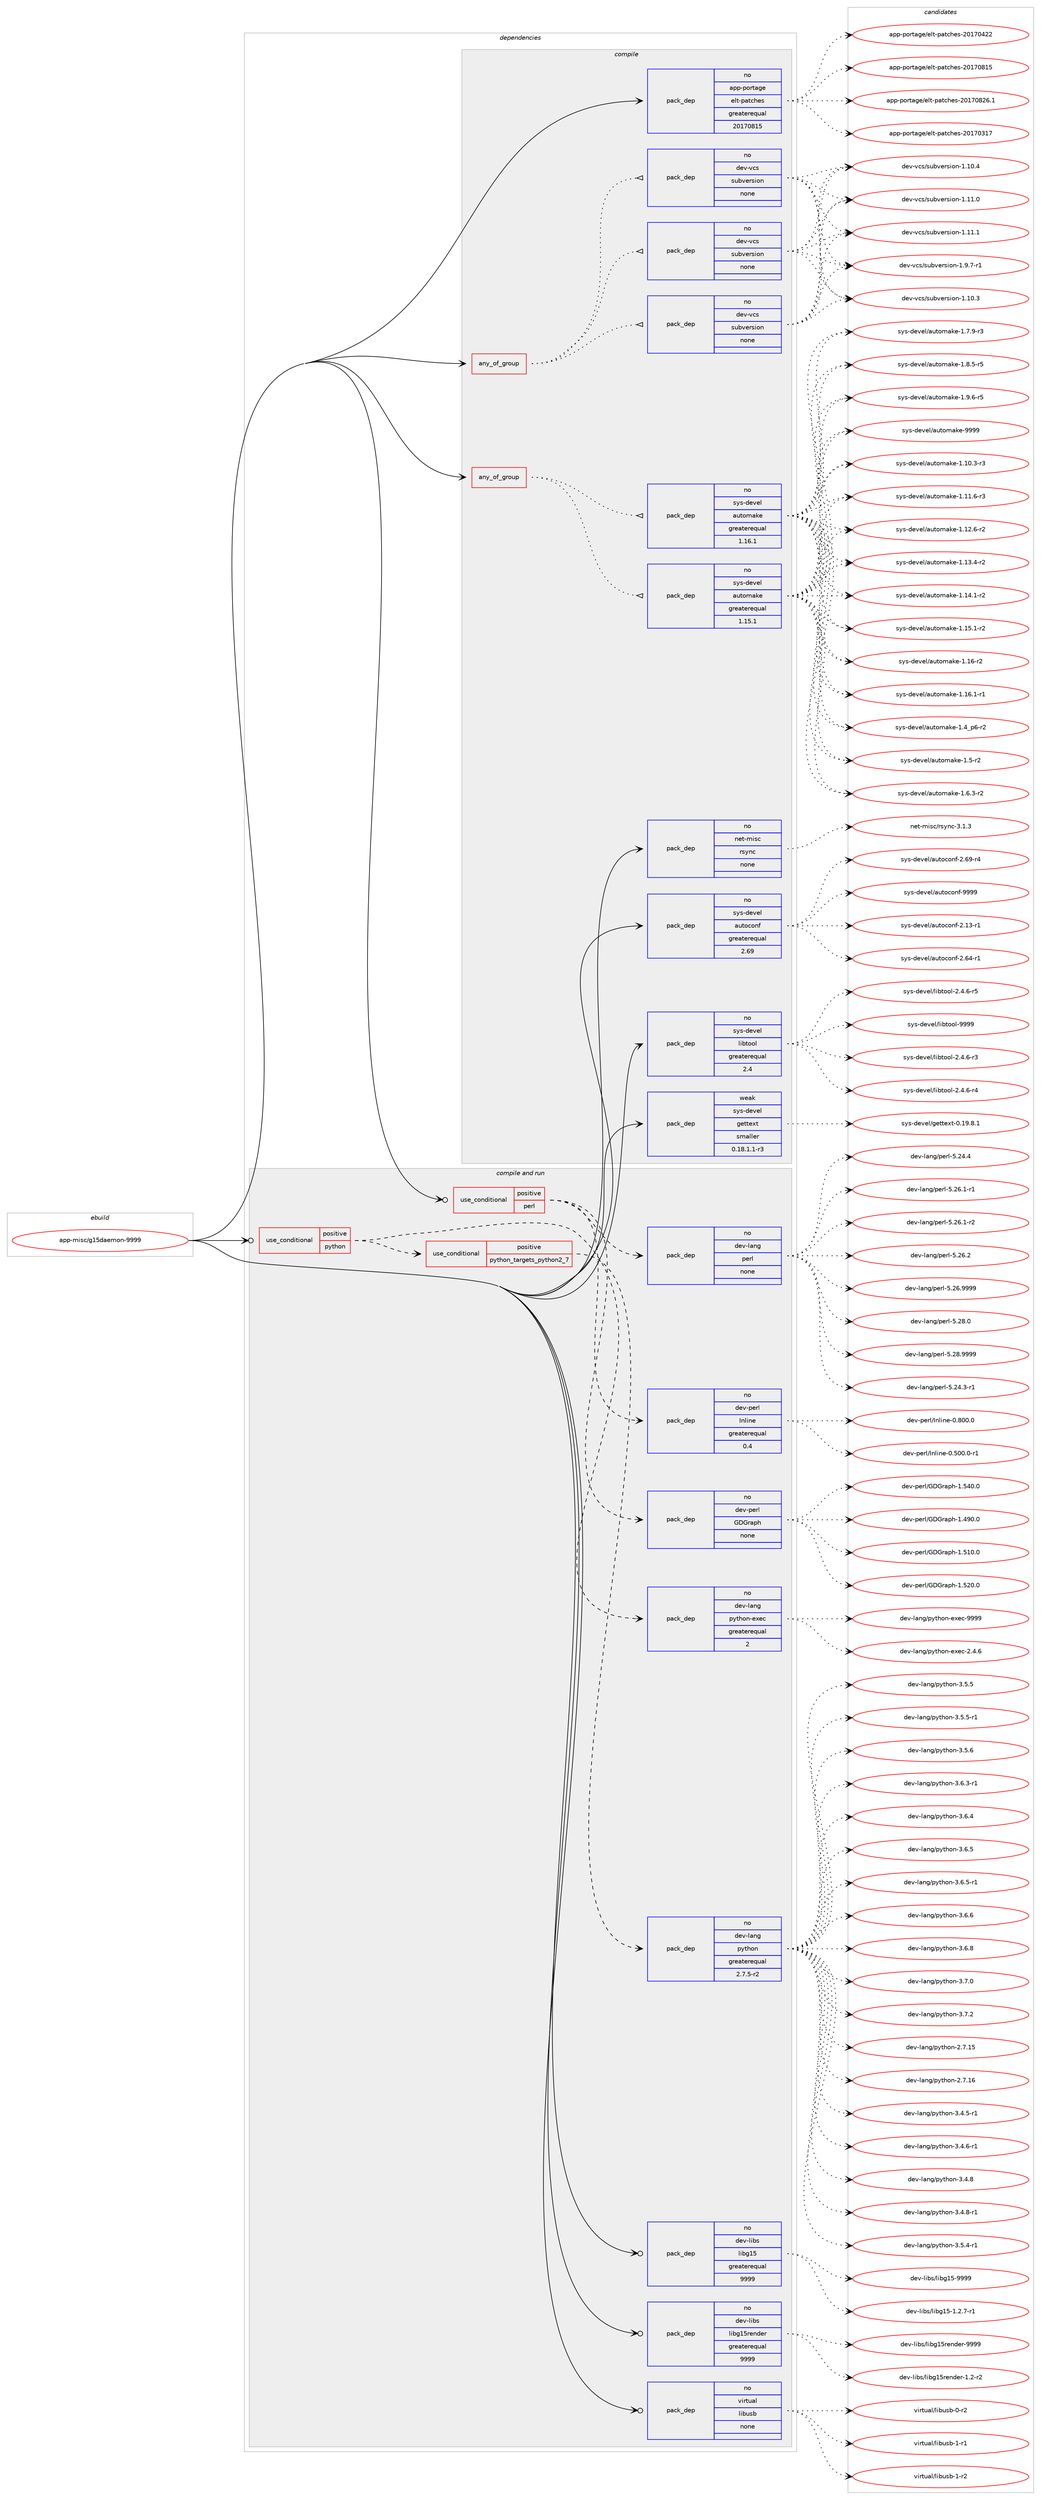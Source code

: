 digraph prolog {

# *************
# Graph options
# *************

newrank=true;
concentrate=true;
compound=true;
graph [rankdir=LR,fontname=Helvetica,fontsize=10,ranksep=1.5];#, ranksep=2.5, nodesep=0.2];
edge  [arrowhead=vee];
node  [fontname=Helvetica,fontsize=10];

# **********
# The ebuild
# **********

subgraph cluster_leftcol {
color=gray;
rank=same;
label=<<i>ebuild</i>>;
id [label="app-misc/g15daemon-9999", color=red, width=4, href="../app-misc/g15daemon-9999.svg"];
}

# ****************
# The dependencies
# ****************

subgraph cluster_midcol {
color=gray;
label=<<i>dependencies</i>>;
subgraph cluster_compile {
fillcolor="#eeeeee";
style=filled;
label=<<i>compile</i>>;
subgraph any19668 {
dependency1298669 [label=<<TABLE BORDER="0" CELLBORDER="1" CELLSPACING="0" CELLPADDING="4"><TR><TD CELLPADDING="10">any_of_group</TD></TR></TABLE>>, shape=none, color=red];subgraph pack925214 {
dependency1298670 [label=<<TABLE BORDER="0" CELLBORDER="1" CELLSPACING="0" CELLPADDING="4" WIDTH="220"><TR><TD ROWSPAN="6" CELLPADDING="30">pack_dep</TD></TR><TR><TD WIDTH="110">no</TD></TR><TR><TD>dev-vcs</TD></TR><TR><TD>subversion</TD></TR><TR><TD>none</TD></TR><TR><TD></TD></TR></TABLE>>, shape=none, color=blue];
}
dependency1298669:e -> dependency1298670:w [weight=20,style="dotted",arrowhead="oinv"];
subgraph pack925215 {
dependency1298671 [label=<<TABLE BORDER="0" CELLBORDER="1" CELLSPACING="0" CELLPADDING="4" WIDTH="220"><TR><TD ROWSPAN="6" CELLPADDING="30">pack_dep</TD></TR><TR><TD WIDTH="110">no</TD></TR><TR><TD>dev-vcs</TD></TR><TR><TD>subversion</TD></TR><TR><TD>none</TD></TR><TR><TD></TD></TR></TABLE>>, shape=none, color=blue];
}
dependency1298669:e -> dependency1298671:w [weight=20,style="dotted",arrowhead="oinv"];
subgraph pack925216 {
dependency1298672 [label=<<TABLE BORDER="0" CELLBORDER="1" CELLSPACING="0" CELLPADDING="4" WIDTH="220"><TR><TD ROWSPAN="6" CELLPADDING="30">pack_dep</TD></TR><TR><TD WIDTH="110">no</TD></TR><TR><TD>dev-vcs</TD></TR><TR><TD>subversion</TD></TR><TR><TD>none</TD></TR><TR><TD></TD></TR></TABLE>>, shape=none, color=blue];
}
dependency1298669:e -> dependency1298672:w [weight=20,style="dotted",arrowhead="oinv"];
}
id:e -> dependency1298669:w [weight=20,style="solid",arrowhead="vee"];
subgraph any19669 {
dependency1298673 [label=<<TABLE BORDER="0" CELLBORDER="1" CELLSPACING="0" CELLPADDING="4"><TR><TD CELLPADDING="10">any_of_group</TD></TR></TABLE>>, shape=none, color=red];subgraph pack925217 {
dependency1298674 [label=<<TABLE BORDER="0" CELLBORDER="1" CELLSPACING="0" CELLPADDING="4" WIDTH="220"><TR><TD ROWSPAN="6" CELLPADDING="30">pack_dep</TD></TR><TR><TD WIDTH="110">no</TD></TR><TR><TD>sys-devel</TD></TR><TR><TD>automake</TD></TR><TR><TD>greaterequal</TD></TR><TR><TD>1.16.1</TD></TR></TABLE>>, shape=none, color=blue];
}
dependency1298673:e -> dependency1298674:w [weight=20,style="dotted",arrowhead="oinv"];
subgraph pack925218 {
dependency1298675 [label=<<TABLE BORDER="0" CELLBORDER="1" CELLSPACING="0" CELLPADDING="4" WIDTH="220"><TR><TD ROWSPAN="6" CELLPADDING="30">pack_dep</TD></TR><TR><TD WIDTH="110">no</TD></TR><TR><TD>sys-devel</TD></TR><TR><TD>automake</TD></TR><TR><TD>greaterequal</TD></TR><TR><TD>1.15.1</TD></TR></TABLE>>, shape=none, color=blue];
}
dependency1298673:e -> dependency1298675:w [weight=20,style="dotted",arrowhead="oinv"];
}
id:e -> dependency1298673:w [weight=20,style="solid",arrowhead="vee"];
subgraph pack925219 {
dependency1298676 [label=<<TABLE BORDER="0" CELLBORDER="1" CELLSPACING="0" CELLPADDING="4" WIDTH="220"><TR><TD ROWSPAN="6" CELLPADDING="30">pack_dep</TD></TR><TR><TD WIDTH="110">no</TD></TR><TR><TD>app-portage</TD></TR><TR><TD>elt-patches</TD></TR><TR><TD>greaterequal</TD></TR><TR><TD>20170815</TD></TR></TABLE>>, shape=none, color=blue];
}
id:e -> dependency1298676:w [weight=20,style="solid",arrowhead="vee"];
subgraph pack925220 {
dependency1298677 [label=<<TABLE BORDER="0" CELLBORDER="1" CELLSPACING="0" CELLPADDING="4" WIDTH="220"><TR><TD ROWSPAN="6" CELLPADDING="30">pack_dep</TD></TR><TR><TD WIDTH="110">no</TD></TR><TR><TD>net-misc</TD></TR><TR><TD>rsync</TD></TR><TR><TD>none</TD></TR><TR><TD></TD></TR></TABLE>>, shape=none, color=blue];
}
id:e -> dependency1298677:w [weight=20,style="solid",arrowhead="vee"];
subgraph pack925221 {
dependency1298678 [label=<<TABLE BORDER="0" CELLBORDER="1" CELLSPACING="0" CELLPADDING="4" WIDTH="220"><TR><TD ROWSPAN="6" CELLPADDING="30">pack_dep</TD></TR><TR><TD WIDTH="110">no</TD></TR><TR><TD>sys-devel</TD></TR><TR><TD>autoconf</TD></TR><TR><TD>greaterequal</TD></TR><TR><TD>2.69</TD></TR></TABLE>>, shape=none, color=blue];
}
id:e -> dependency1298678:w [weight=20,style="solid",arrowhead="vee"];
subgraph pack925222 {
dependency1298679 [label=<<TABLE BORDER="0" CELLBORDER="1" CELLSPACING="0" CELLPADDING="4" WIDTH="220"><TR><TD ROWSPAN="6" CELLPADDING="30">pack_dep</TD></TR><TR><TD WIDTH="110">no</TD></TR><TR><TD>sys-devel</TD></TR><TR><TD>libtool</TD></TR><TR><TD>greaterequal</TD></TR><TR><TD>2.4</TD></TR></TABLE>>, shape=none, color=blue];
}
id:e -> dependency1298679:w [weight=20,style="solid",arrowhead="vee"];
subgraph pack925223 {
dependency1298680 [label=<<TABLE BORDER="0" CELLBORDER="1" CELLSPACING="0" CELLPADDING="4" WIDTH="220"><TR><TD ROWSPAN="6" CELLPADDING="30">pack_dep</TD></TR><TR><TD WIDTH="110">weak</TD></TR><TR><TD>sys-devel</TD></TR><TR><TD>gettext</TD></TR><TR><TD>smaller</TD></TR><TR><TD>0.18.1.1-r3</TD></TR></TABLE>>, shape=none, color=blue];
}
id:e -> dependency1298680:w [weight=20,style="solid",arrowhead="vee"];
}
subgraph cluster_compileandrun {
fillcolor="#eeeeee";
style=filled;
label=<<i>compile and run</i>>;
subgraph cond353245 {
dependency1298681 [label=<<TABLE BORDER="0" CELLBORDER="1" CELLSPACING="0" CELLPADDING="4"><TR><TD ROWSPAN="3" CELLPADDING="10">use_conditional</TD></TR><TR><TD>positive</TD></TR><TR><TD>perl</TD></TR></TABLE>>, shape=none, color=red];
subgraph pack925224 {
dependency1298682 [label=<<TABLE BORDER="0" CELLBORDER="1" CELLSPACING="0" CELLPADDING="4" WIDTH="220"><TR><TD ROWSPAN="6" CELLPADDING="30">pack_dep</TD></TR><TR><TD WIDTH="110">no</TD></TR><TR><TD>dev-lang</TD></TR><TR><TD>perl</TD></TR><TR><TD>none</TD></TR><TR><TD></TD></TR></TABLE>>, shape=none, color=blue];
}
dependency1298681:e -> dependency1298682:w [weight=20,style="dashed",arrowhead="vee"];
subgraph pack925225 {
dependency1298683 [label=<<TABLE BORDER="0" CELLBORDER="1" CELLSPACING="0" CELLPADDING="4" WIDTH="220"><TR><TD ROWSPAN="6" CELLPADDING="30">pack_dep</TD></TR><TR><TD WIDTH="110">no</TD></TR><TR><TD>dev-perl</TD></TR><TR><TD>GDGraph</TD></TR><TR><TD>none</TD></TR><TR><TD></TD></TR></TABLE>>, shape=none, color=blue];
}
dependency1298681:e -> dependency1298683:w [weight=20,style="dashed",arrowhead="vee"];
subgraph pack925226 {
dependency1298684 [label=<<TABLE BORDER="0" CELLBORDER="1" CELLSPACING="0" CELLPADDING="4" WIDTH="220"><TR><TD ROWSPAN="6" CELLPADDING="30">pack_dep</TD></TR><TR><TD WIDTH="110">no</TD></TR><TR><TD>dev-perl</TD></TR><TR><TD>Inline</TD></TR><TR><TD>greaterequal</TD></TR><TR><TD>0.4</TD></TR></TABLE>>, shape=none, color=blue];
}
dependency1298681:e -> dependency1298684:w [weight=20,style="dashed",arrowhead="vee"];
}
id:e -> dependency1298681:w [weight=20,style="solid",arrowhead="odotvee"];
subgraph cond353246 {
dependency1298685 [label=<<TABLE BORDER="0" CELLBORDER="1" CELLSPACING="0" CELLPADDING="4"><TR><TD ROWSPAN="3" CELLPADDING="10">use_conditional</TD></TR><TR><TD>positive</TD></TR><TR><TD>python</TD></TR></TABLE>>, shape=none, color=red];
subgraph cond353247 {
dependency1298686 [label=<<TABLE BORDER="0" CELLBORDER="1" CELLSPACING="0" CELLPADDING="4"><TR><TD ROWSPAN="3" CELLPADDING="10">use_conditional</TD></TR><TR><TD>positive</TD></TR><TR><TD>python_targets_python2_7</TD></TR></TABLE>>, shape=none, color=red];
subgraph pack925227 {
dependency1298687 [label=<<TABLE BORDER="0" CELLBORDER="1" CELLSPACING="0" CELLPADDING="4" WIDTH="220"><TR><TD ROWSPAN="6" CELLPADDING="30">pack_dep</TD></TR><TR><TD WIDTH="110">no</TD></TR><TR><TD>dev-lang</TD></TR><TR><TD>python</TD></TR><TR><TD>greaterequal</TD></TR><TR><TD>2.7.5-r2</TD></TR></TABLE>>, shape=none, color=blue];
}
dependency1298686:e -> dependency1298687:w [weight=20,style="dashed",arrowhead="vee"];
}
dependency1298685:e -> dependency1298686:w [weight=20,style="dashed",arrowhead="vee"];
subgraph pack925228 {
dependency1298688 [label=<<TABLE BORDER="0" CELLBORDER="1" CELLSPACING="0" CELLPADDING="4" WIDTH="220"><TR><TD ROWSPAN="6" CELLPADDING="30">pack_dep</TD></TR><TR><TD WIDTH="110">no</TD></TR><TR><TD>dev-lang</TD></TR><TR><TD>python-exec</TD></TR><TR><TD>greaterequal</TD></TR><TR><TD>2</TD></TR></TABLE>>, shape=none, color=blue];
}
dependency1298685:e -> dependency1298688:w [weight=20,style="dashed",arrowhead="vee"];
}
id:e -> dependency1298685:w [weight=20,style="solid",arrowhead="odotvee"];
subgraph pack925229 {
dependency1298689 [label=<<TABLE BORDER="0" CELLBORDER="1" CELLSPACING="0" CELLPADDING="4" WIDTH="220"><TR><TD ROWSPAN="6" CELLPADDING="30">pack_dep</TD></TR><TR><TD WIDTH="110">no</TD></TR><TR><TD>dev-libs</TD></TR><TR><TD>libg15</TD></TR><TR><TD>greaterequal</TD></TR><TR><TD>9999</TD></TR></TABLE>>, shape=none, color=blue];
}
id:e -> dependency1298689:w [weight=20,style="solid",arrowhead="odotvee"];
subgraph pack925230 {
dependency1298690 [label=<<TABLE BORDER="0" CELLBORDER="1" CELLSPACING="0" CELLPADDING="4" WIDTH="220"><TR><TD ROWSPAN="6" CELLPADDING="30">pack_dep</TD></TR><TR><TD WIDTH="110">no</TD></TR><TR><TD>dev-libs</TD></TR><TR><TD>libg15render</TD></TR><TR><TD>greaterequal</TD></TR><TR><TD>9999</TD></TR></TABLE>>, shape=none, color=blue];
}
id:e -> dependency1298690:w [weight=20,style="solid",arrowhead="odotvee"];
subgraph pack925231 {
dependency1298691 [label=<<TABLE BORDER="0" CELLBORDER="1" CELLSPACING="0" CELLPADDING="4" WIDTH="220"><TR><TD ROWSPAN="6" CELLPADDING="30">pack_dep</TD></TR><TR><TD WIDTH="110">no</TD></TR><TR><TD>virtual</TD></TR><TR><TD>libusb</TD></TR><TR><TD>none</TD></TR><TR><TD></TD></TR></TABLE>>, shape=none, color=blue];
}
id:e -> dependency1298691:w [weight=20,style="solid",arrowhead="odotvee"];
}
subgraph cluster_run {
fillcolor="#eeeeee";
style=filled;
label=<<i>run</i>>;
}
}

# **************
# The candidates
# **************

subgraph cluster_choices {
rank=same;
color=gray;
label=<<i>candidates</i>>;

subgraph choice925214 {
color=black;
nodesep=1;
choice1001011184511899115471151179811810111411510511111045494649484651 [label="dev-vcs/subversion-1.10.3", color=red, width=4,href="../dev-vcs/subversion-1.10.3.svg"];
choice1001011184511899115471151179811810111411510511111045494649484652 [label="dev-vcs/subversion-1.10.4", color=red, width=4,href="../dev-vcs/subversion-1.10.4.svg"];
choice1001011184511899115471151179811810111411510511111045494649494648 [label="dev-vcs/subversion-1.11.0", color=red, width=4,href="../dev-vcs/subversion-1.11.0.svg"];
choice1001011184511899115471151179811810111411510511111045494649494649 [label="dev-vcs/subversion-1.11.1", color=red, width=4,href="../dev-vcs/subversion-1.11.1.svg"];
choice100101118451189911547115117981181011141151051111104549465746554511449 [label="dev-vcs/subversion-1.9.7-r1", color=red, width=4,href="../dev-vcs/subversion-1.9.7-r1.svg"];
dependency1298670:e -> choice1001011184511899115471151179811810111411510511111045494649484651:w [style=dotted,weight="100"];
dependency1298670:e -> choice1001011184511899115471151179811810111411510511111045494649484652:w [style=dotted,weight="100"];
dependency1298670:e -> choice1001011184511899115471151179811810111411510511111045494649494648:w [style=dotted,weight="100"];
dependency1298670:e -> choice1001011184511899115471151179811810111411510511111045494649494649:w [style=dotted,weight="100"];
dependency1298670:e -> choice100101118451189911547115117981181011141151051111104549465746554511449:w [style=dotted,weight="100"];
}
subgraph choice925215 {
color=black;
nodesep=1;
choice1001011184511899115471151179811810111411510511111045494649484651 [label="dev-vcs/subversion-1.10.3", color=red, width=4,href="../dev-vcs/subversion-1.10.3.svg"];
choice1001011184511899115471151179811810111411510511111045494649484652 [label="dev-vcs/subversion-1.10.4", color=red, width=4,href="../dev-vcs/subversion-1.10.4.svg"];
choice1001011184511899115471151179811810111411510511111045494649494648 [label="dev-vcs/subversion-1.11.0", color=red, width=4,href="../dev-vcs/subversion-1.11.0.svg"];
choice1001011184511899115471151179811810111411510511111045494649494649 [label="dev-vcs/subversion-1.11.1", color=red, width=4,href="../dev-vcs/subversion-1.11.1.svg"];
choice100101118451189911547115117981181011141151051111104549465746554511449 [label="dev-vcs/subversion-1.9.7-r1", color=red, width=4,href="../dev-vcs/subversion-1.9.7-r1.svg"];
dependency1298671:e -> choice1001011184511899115471151179811810111411510511111045494649484651:w [style=dotted,weight="100"];
dependency1298671:e -> choice1001011184511899115471151179811810111411510511111045494649484652:w [style=dotted,weight="100"];
dependency1298671:e -> choice1001011184511899115471151179811810111411510511111045494649494648:w [style=dotted,weight="100"];
dependency1298671:e -> choice1001011184511899115471151179811810111411510511111045494649494649:w [style=dotted,weight="100"];
dependency1298671:e -> choice100101118451189911547115117981181011141151051111104549465746554511449:w [style=dotted,weight="100"];
}
subgraph choice925216 {
color=black;
nodesep=1;
choice1001011184511899115471151179811810111411510511111045494649484651 [label="dev-vcs/subversion-1.10.3", color=red, width=4,href="../dev-vcs/subversion-1.10.3.svg"];
choice1001011184511899115471151179811810111411510511111045494649484652 [label="dev-vcs/subversion-1.10.4", color=red, width=4,href="../dev-vcs/subversion-1.10.4.svg"];
choice1001011184511899115471151179811810111411510511111045494649494648 [label="dev-vcs/subversion-1.11.0", color=red, width=4,href="../dev-vcs/subversion-1.11.0.svg"];
choice1001011184511899115471151179811810111411510511111045494649494649 [label="dev-vcs/subversion-1.11.1", color=red, width=4,href="../dev-vcs/subversion-1.11.1.svg"];
choice100101118451189911547115117981181011141151051111104549465746554511449 [label="dev-vcs/subversion-1.9.7-r1", color=red, width=4,href="../dev-vcs/subversion-1.9.7-r1.svg"];
dependency1298672:e -> choice1001011184511899115471151179811810111411510511111045494649484651:w [style=dotted,weight="100"];
dependency1298672:e -> choice1001011184511899115471151179811810111411510511111045494649484652:w [style=dotted,weight="100"];
dependency1298672:e -> choice1001011184511899115471151179811810111411510511111045494649494648:w [style=dotted,weight="100"];
dependency1298672:e -> choice1001011184511899115471151179811810111411510511111045494649494649:w [style=dotted,weight="100"];
dependency1298672:e -> choice100101118451189911547115117981181011141151051111104549465746554511449:w [style=dotted,weight="100"];
}
subgraph choice925217 {
color=black;
nodesep=1;
choice11512111545100101118101108479711711611110997107101454946494846514511451 [label="sys-devel/automake-1.10.3-r3", color=red, width=4,href="../sys-devel/automake-1.10.3-r3.svg"];
choice11512111545100101118101108479711711611110997107101454946494946544511451 [label="sys-devel/automake-1.11.6-r3", color=red, width=4,href="../sys-devel/automake-1.11.6-r3.svg"];
choice11512111545100101118101108479711711611110997107101454946495046544511450 [label="sys-devel/automake-1.12.6-r2", color=red, width=4,href="../sys-devel/automake-1.12.6-r2.svg"];
choice11512111545100101118101108479711711611110997107101454946495146524511450 [label="sys-devel/automake-1.13.4-r2", color=red, width=4,href="../sys-devel/automake-1.13.4-r2.svg"];
choice11512111545100101118101108479711711611110997107101454946495246494511450 [label="sys-devel/automake-1.14.1-r2", color=red, width=4,href="../sys-devel/automake-1.14.1-r2.svg"];
choice11512111545100101118101108479711711611110997107101454946495346494511450 [label="sys-devel/automake-1.15.1-r2", color=red, width=4,href="../sys-devel/automake-1.15.1-r2.svg"];
choice1151211154510010111810110847971171161111099710710145494649544511450 [label="sys-devel/automake-1.16-r2", color=red, width=4,href="../sys-devel/automake-1.16-r2.svg"];
choice11512111545100101118101108479711711611110997107101454946495446494511449 [label="sys-devel/automake-1.16.1-r1", color=red, width=4,href="../sys-devel/automake-1.16.1-r1.svg"];
choice115121115451001011181011084797117116111109971071014549465295112544511450 [label="sys-devel/automake-1.4_p6-r2", color=red, width=4,href="../sys-devel/automake-1.4_p6-r2.svg"];
choice11512111545100101118101108479711711611110997107101454946534511450 [label="sys-devel/automake-1.5-r2", color=red, width=4,href="../sys-devel/automake-1.5-r2.svg"];
choice115121115451001011181011084797117116111109971071014549465446514511450 [label="sys-devel/automake-1.6.3-r2", color=red, width=4,href="../sys-devel/automake-1.6.3-r2.svg"];
choice115121115451001011181011084797117116111109971071014549465546574511451 [label="sys-devel/automake-1.7.9-r3", color=red, width=4,href="../sys-devel/automake-1.7.9-r3.svg"];
choice115121115451001011181011084797117116111109971071014549465646534511453 [label="sys-devel/automake-1.8.5-r5", color=red, width=4,href="../sys-devel/automake-1.8.5-r5.svg"];
choice115121115451001011181011084797117116111109971071014549465746544511453 [label="sys-devel/automake-1.9.6-r5", color=red, width=4,href="../sys-devel/automake-1.9.6-r5.svg"];
choice115121115451001011181011084797117116111109971071014557575757 [label="sys-devel/automake-9999", color=red, width=4,href="../sys-devel/automake-9999.svg"];
dependency1298674:e -> choice11512111545100101118101108479711711611110997107101454946494846514511451:w [style=dotted,weight="100"];
dependency1298674:e -> choice11512111545100101118101108479711711611110997107101454946494946544511451:w [style=dotted,weight="100"];
dependency1298674:e -> choice11512111545100101118101108479711711611110997107101454946495046544511450:w [style=dotted,weight="100"];
dependency1298674:e -> choice11512111545100101118101108479711711611110997107101454946495146524511450:w [style=dotted,weight="100"];
dependency1298674:e -> choice11512111545100101118101108479711711611110997107101454946495246494511450:w [style=dotted,weight="100"];
dependency1298674:e -> choice11512111545100101118101108479711711611110997107101454946495346494511450:w [style=dotted,weight="100"];
dependency1298674:e -> choice1151211154510010111810110847971171161111099710710145494649544511450:w [style=dotted,weight="100"];
dependency1298674:e -> choice11512111545100101118101108479711711611110997107101454946495446494511449:w [style=dotted,weight="100"];
dependency1298674:e -> choice115121115451001011181011084797117116111109971071014549465295112544511450:w [style=dotted,weight="100"];
dependency1298674:e -> choice11512111545100101118101108479711711611110997107101454946534511450:w [style=dotted,weight="100"];
dependency1298674:e -> choice115121115451001011181011084797117116111109971071014549465446514511450:w [style=dotted,weight="100"];
dependency1298674:e -> choice115121115451001011181011084797117116111109971071014549465546574511451:w [style=dotted,weight="100"];
dependency1298674:e -> choice115121115451001011181011084797117116111109971071014549465646534511453:w [style=dotted,weight="100"];
dependency1298674:e -> choice115121115451001011181011084797117116111109971071014549465746544511453:w [style=dotted,weight="100"];
dependency1298674:e -> choice115121115451001011181011084797117116111109971071014557575757:w [style=dotted,weight="100"];
}
subgraph choice925218 {
color=black;
nodesep=1;
choice11512111545100101118101108479711711611110997107101454946494846514511451 [label="sys-devel/automake-1.10.3-r3", color=red, width=4,href="../sys-devel/automake-1.10.3-r3.svg"];
choice11512111545100101118101108479711711611110997107101454946494946544511451 [label="sys-devel/automake-1.11.6-r3", color=red, width=4,href="../sys-devel/automake-1.11.6-r3.svg"];
choice11512111545100101118101108479711711611110997107101454946495046544511450 [label="sys-devel/automake-1.12.6-r2", color=red, width=4,href="../sys-devel/automake-1.12.6-r2.svg"];
choice11512111545100101118101108479711711611110997107101454946495146524511450 [label="sys-devel/automake-1.13.4-r2", color=red, width=4,href="../sys-devel/automake-1.13.4-r2.svg"];
choice11512111545100101118101108479711711611110997107101454946495246494511450 [label="sys-devel/automake-1.14.1-r2", color=red, width=4,href="../sys-devel/automake-1.14.1-r2.svg"];
choice11512111545100101118101108479711711611110997107101454946495346494511450 [label="sys-devel/automake-1.15.1-r2", color=red, width=4,href="../sys-devel/automake-1.15.1-r2.svg"];
choice1151211154510010111810110847971171161111099710710145494649544511450 [label="sys-devel/automake-1.16-r2", color=red, width=4,href="../sys-devel/automake-1.16-r2.svg"];
choice11512111545100101118101108479711711611110997107101454946495446494511449 [label="sys-devel/automake-1.16.1-r1", color=red, width=4,href="../sys-devel/automake-1.16.1-r1.svg"];
choice115121115451001011181011084797117116111109971071014549465295112544511450 [label="sys-devel/automake-1.4_p6-r2", color=red, width=4,href="../sys-devel/automake-1.4_p6-r2.svg"];
choice11512111545100101118101108479711711611110997107101454946534511450 [label="sys-devel/automake-1.5-r2", color=red, width=4,href="../sys-devel/automake-1.5-r2.svg"];
choice115121115451001011181011084797117116111109971071014549465446514511450 [label="sys-devel/automake-1.6.3-r2", color=red, width=4,href="../sys-devel/automake-1.6.3-r2.svg"];
choice115121115451001011181011084797117116111109971071014549465546574511451 [label="sys-devel/automake-1.7.9-r3", color=red, width=4,href="../sys-devel/automake-1.7.9-r3.svg"];
choice115121115451001011181011084797117116111109971071014549465646534511453 [label="sys-devel/automake-1.8.5-r5", color=red, width=4,href="../sys-devel/automake-1.8.5-r5.svg"];
choice115121115451001011181011084797117116111109971071014549465746544511453 [label="sys-devel/automake-1.9.6-r5", color=red, width=4,href="../sys-devel/automake-1.9.6-r5.svg"];
choice115121115451001011181011084797117116111109971071014557575757 [label="sys-devel/automake-9999", color=red, width=4,href="../sys-devel/automake-9999.svg"];
dependency1298675:e -> choice11512111545100101118101108479711711611110997107101454946494846514511451:w [style=dotted,weight="100"];
dependency1298675:e -> choice11512111545100101118101108479711711611110997107101454946494946544511451:w [style=dotted,weight="100"];
dependency1298675:e -> choice11512111545100101118101108479711711611110997107101454946495046544511450:w [style=dotted,weight="100"];
dependency1298675:e -> choice11512111545100101118101108479711711611110997107101454946495146524511450:w [style=dotted,weight="100"];
dependency1298675:e -> choice11512111545100101118101108479711711611110997107101454946495246494511450:w [style=dotted,weight="100"];
dependency1298675:e -> choice11512111545100101118101108479711711611110997107101454946495346494511450:w [style=dotted,weight="100"];
dependency1298675:e -> choice1151211154510010111810110847971171161111099710710145494649544511450:w [style=dotted,weight="100"];
dependency1298675:e -> choice11512111545100101118101108479711711611110997107101454946495446494511449:w [style=dotted,weight="100"];
dependency1298675:e -> choice115121115451001011181011084797117116111109971071014549465295112544511450:w [style=dotted,weight="100"];
dependency1298675:e -> choice11512111545100101118101108479711711611110997107101454946534511450:w [style=dotted,weight="100"];
dependency1298675:e -> choice115121115451001011181011084797117116111109971071014549465446514511450:w [style=dotted,weight="100"];
dependency1298675:e -> choice115121115451001011181011084797117116111109971071014549465546574511451:w [style=dotted,weight="100"];
dependency1298675:e -> choice115121115451001011181011084797117116111109971071014549465646534511453:w [style=dotted,weight="100"];
dependency1298675:e -> choice115121115451001011181011084797117116111109971071014549465746544511453:w [style=dotted,weight="100"];
dependency1298675:e -> choice115121115451001011181011084797117116111109971071014557575757:w [style=dotted,weight="100"];
}
subgraph choice925219 {
color=black;
nodesep=1;
choice97112112451121111141169710310147101108116451129711699104101115455048495548514955 [label="app-portage/elt-patches-20170317", color=red, width=4,href="../app-portage/elt-patches-20170317.svg"];
choice97112112451121111141169710310147101108116451129711699104101115455048495548525050 [label="app-portage/elt-patches-20170422", color=red, width=4,href="../app-portage/elt-patches-20170422.svg"];
choice97112112451121111141169710310147101108116451129711699104101115455048495548564953 [label="app-portage/elt-patches-20170815", color=red, width=4,href="../app-portage/elt-patches-20170815.svg"];
choice971121124511211111411697103101471011081164511297116991041011154550484955485650544649 [label="app-portage/elt-patches-20170826.1", color=red, width=4,href="../app-portage/elt-patches-20170826.1.svg"];
dependency1298676:e -> choice97112112451121111141169710310147101108116451129711699104101115455048495548514955:w [style=dotted,weight="100"];
dependency1298676:e -> choice97112112451121111141169710310147101108116451129711699104101115455048495548525050:w [style=dotted,weight="100"];
dependency1298676:e -> choice97112112451121111141169710310147101108116451129711699104101115455048495548564953:w [style=dotted,weight="100"];
dependency1298676:e -> choice971121124511211111411697103101471011081164511297116991041011154550484955485650544649:w [style=dotted,weight="100"];
}
subgraph choice925220 {
color=black;
nodesep=1;
choice11010111645109105115994711411512111099455146494651 [label="net-misc/rsync-3.1.3", color=red, width=4,href="../net-misc/rsync-3.1.3.svg"];
dependency1298677:e -> choice11010111645109105115994711411512111099455146494651:w [style=dotted,weight="100"];
}
subgraph choice925221 {
color=black;
nodesep=1;
choice1151211154510010111810110847971171161119911111010245504649514511449 [label="sys-devel/autoconf-2.13-r1", color=red, width=4,href="../sys-devel/autoconf-2.13-r1.svg"];
choice1151211154510010111810110847971171161119911111010245504654524511449 [label="sys-devel/autoconf-2.64-r1", color=red, width=4,href="../sys-devel/autoconf-2.64-r1.svg"];
choice1151211154510010111810110847971171161119911111010245504654574511452 [label="sys-devel/autoconf-2.69-r4", color=red, width=4,href="../sys-devel/autoconf-2.69-r4.svg"];
choice115121115451001011181011084797117116111991111101024557575757 [label="sys-devel/autoconf-9999", color=red, width=4,href="../sys-devel/autoconf-9999.svg"];
dependency1298678:e -> choice1151211154510010111810110847971171161119911111010245504649514511449:w [style=dotted,weight="100"];
dependency1298678:e -> choice1151211154510010111810110847971171161119911111010245504654524511449:w [style=dotted,weight="100"];
dependency1298678:e -> choice1151211154510010111810110847971171161119911111010245504654574511452:w [style=dotted,weight="100"];
dependency1298678:e -> choice115121115451001011181011084797117116111991111101024557575757:w [style=dotted,weight="100"];
}
subgraph choice925222 {
color=black;
nodesep=1;
choice1151211154510010111810110847108105981161111111084550465246544511451 [label="sys-devel/libtool-2.4.6-r3", color=red, width=4,href="../sys-devel/libtool-2.4.6-r3.svg"];
choice1151211154510010111810110847108105981161111111084550465246544511452 [label="sys-devel/libtool-2.4.6-r4", color=red, width=4,href="../sys-devel/libtool-2.4.6-r4.svg"];
choice1151211154510010111810110847108105981161111111084550465246544511453 [label="sys-devel/libtool-2.4.6-r5", color=red, width=4,href="../sys-devel/libtool-2.4.6-r5.svg"];
choice1151211154510010111810110847108105981161111111084557575757 [label="sys-devel/libtool-9999", color=red, width=4,href="../sys-devel/libtool-9999.svg"];
dependency1298679:e -> choice1151211154510010111810110847108105981161111111084550465246544511451:w [style=dotted,weight="100"];
dependency1298679:e -> choice1151211154510010111810110847108105981161111111084550465246544511452:w [style=dotted,weight="100"];
dependency1298679:e -> choice1151211154510010111810110847108105981161111111084550465246544511453:w [style=dotted,weight="100"];
dependency1298679:e -> choice1151211154510010111810110847108105981161111111084557575757:w [style=dotted,weight="100"];
}
subgraph choice925223 {
color=black;
nodesep=1;
choice1151211154510010111810110847103101116116101120116454846495746564649 [label="sys-devel/gettext-0.19.8.1", color=red, width=4,href="../sys-devel/gettext-0.19.8.1.svg"];
dependency1298680:e -> choice1151211154510010111810110847103101116116101120116454846495746564649:w [style=dotted,weight="100"];
}
subgraph choice925224 {
color=black;
nodesep=1;
choice100101118451089711010347112101114108455346505246514511449 [label="dev-lang/perl-5.24.3-r1", color=red, width=4,href="../dev-lang/perl-5.24.3-r1.svg"];
choice10010111845108971101034711210111410845534650524652 [label="dev-lang/perl-5.24.4", color=red, width=4,href="../dev-lang/perl-5.24.4.svg"];
choice100101118451089711010347112101114108455346505446494511449 [label="dev-lang/perl-5.26.1-r1", color=red, width=4,href="../dev-lang/perl-5.26.1-r1.svg"];
choice100101118451089711010347112101114108455346505446494511450 [label="dev-lang/perl-5.26.1-r2", color=red, width=4,href="../dev-lang/perl-5.26.1-r2.svg"];
choice10010111845108971101034711210111410845534650544650 [label="dev-lang/perl-5.26.2", color=red, width=4,href="../dev-lang/perl-5.26.2.svg"];
choice10010111845108971101034711210111410845534650544657575757 [label="dev-lang/perl-5.26.9999", color=red, width=4,href="../dev-lang/perl-5.26.9999.svg"];
choice10010111845108971101034711210111410845534650564648 [label="dev-lang/perl-5.28.0", color=red, width=4,href="../dev-lang/perl-5.28.0.svg"];
choice10010111845108971101034711210111410845534650564657575757 [label="dev-lang/perl-5.28.9999", color=red, width=4,href="../dev-lang/perl-5.28.9999.svg"];
dependency1298682:e -> choice100101118451089711010347112101114108455346505246514511449:w [style=dotted,weight="100"];
dependency1298682:e -> choice10010111845108971101034711210111410845534650524652:w [style=dotted,weight="100"];
dependency1298682:e -> choice100101118451089711010347112101114108455346505446494511449:w [style=dotted,weight="100"];
dependency1298682:e -> choice100101118451089711010347112101114108455346505446494511450:w [style=dotted,weight="100"];
dependency1298682:e -> choice10010111845108971101034711210111410845534650544650:w [style=dotted,weight="100"];
dependency1298682:e -> choice10010111845108971101034711210111410845534650544657575757:w [style=dotted,weight="100"];
dependency1298682:e -> choice10010111845108971101034711210111410845534650564648:w [style=dotted,weight="100"];
dependency1298682:e -> choice10010111845108971101034711210111410845534650564657575757:w [style=dotted,weight="100"];
}
subgraph choice925225 {
color=black;
nodesep=1;
choice1001011184511210111410847716871114971121044549465257484648 [label="dev-perl/GDGraph-1.490.0", color=red, width=4,href="../dev-perl/GDGraph-1.490.0.svg"];
choice1001011184511210111410847716871114971121044549465349484648 [label="dev-perl/GDGraph-1.510.0", color=red, width=4,href="../dev-perl/GDGraph-1.510.0.svg"];
choice1001011184511210111410847716871114971121044549465350484648 [label="dev-perl/GDGraph-1.520.0", color=red, width=4,href="../dev-perl/GDGraph-1.520.0.svg"];
choice1001011184511210111410847716871114971121044549465352484648 [label="dev-perl/GDGraph-1.540.0", color=red, width=4,href="../dev-perl/GDGraph-1.540.0.svg"];
dependency1298683:e -> choice1001011184511210111410847716871114971121044549465257484648:w [style=dotted,weight="100"];
dependency1298683:e -> choice1001011184511210111410847716871114971121044549465349484648:w [style=dotted,weight="100"];
dependency1298683:e -> choice1001011184511210111410847716871114971121044549465350484648:w [style=dotted,weight="100"];
dependency1298683:e -> choice1001011184511210111410847716871114971121044549465352484648:w [style=dotted,weight="100"];
}
subgraph choice925226 {
color=black;
nodesep=1;
choice10010111845112101114108477311010810511010145484653484846484511449 [label="dev-perl/Inline-0.500.0-r1", color=red, width=4,href="../dev-perl/Inline-0.500.0-r1.svg"];
choice1001011184511210111410847731101081051101014548465648484648 [label="dev-perl/Inline-0.800.0", color=red, width=4,href="../dev-perl/Inline-0.800.0.svg"];
dependency1298684:e -> choice10010111845112101114108477311010810511010145484653484846484511449:w [style=dotted,weight="100"];
dependency1298684:e -> choice1001011184511210111410847731101081051101014548465648484648:w [style=dotted,weight="100"];
}
subgraph choice925227 {
color=black;
nodesep=1;
choice10010111845108971101034711212111610411111045504655464953 [label="dev-lang/python-2.7.15", color=red, width=4,href="../dev-lang/python-2.7.15.svg"];
choice10010111845108971101034711212111610411111045504655464954 [label="dev-lang/python-2.7.16", color=red, width=4,href="../dev-lang/python-2.7.16.svg"];
choice1001011184510897110103471121211161041111104551465246534511449 [label="dev-lang/python-3.4.5-r1", color=red, width=4,href="../dev-lang/python-3.4.5-r1.svg"];
choice1001011184510897110103471121211161041111104551465246544511449 [label="dev-lang/python-3.4.6-r1", color=red, width=4,href="../dev-lang/python-3.4.6-r1.svg"];
choice100101118451089711010347112121116104111110455146524656 [label="dev-lang/python-3.4.8", color=red, width=4,href="../dev-lang/python-3.4.8.svg"];
choice1001011184510897110103471121211161041111104551465246564511449 [label="dev-lang/python-3.4.8-r1", color=red, width=4,href="../dev-lang/python-3.4.8-r1.svg"];
choice1001011184510897110103471121211161041111104551465346524511449 [label="dev-lang/python-3.5.4-r1", color=red, width=4,href="../dev-lang/python-3.5.4-r1.svg"];
choice100101118451089711010347112121116104111110455146534653 [label="dev-lang/python-3.5.5", color=red, width=4,href="../dev-lang/python-3.5.5.svg"];
choice1001011184510897110103471121211161041111104551465346534511449 [label="dev-lang/python-3.5.5-r1", color=red, width=4,href="../dev-lang/python-3.5.5-r1.svg"];
choice100101118451089711010347112121116104111110455146534654 [label="dev-lang/python-3.5.6", color=red, width=4,href="../dev-lang/python-3.5.6.svg"];
choice1001011184510897110103471121211161041111104551465446514511449 [label="dev-lang/python-3.6.3-r1", color=red, width=4,href="../dev-lang/python-3.6.3-r1.svg"];
choice100101118451089711010347112121116104111110455146544652 [label="dev-lang/python-3.6.4", color=red, width=4,href="../dev-lang/python-3.6.4.svg"];
choice100101118451089711010347112121116104111110455146544653 [label="dev-lang/python-3.6.5", color=red, width=4,href="../dev-lang/python-3.6.5.svg"];
choice1001011184510897110103471121211161041111104551465446534511449 [label="dev-lang/python-3.6.5-r1", color=red, width=4,href="../dev-lang/python-3.6.5-r1.svg"];
choice100101118451089711010347112121116104111110455146544654 [label="dev-lang/python-3.6.6", color=red, width=4,href="../dev-lang/python-3.6.6.svg"];
choice100101118451089711010347112121116104111110455146544656 [label="dev-lang/python-3.6.8", color=red, width=4,href="../dev-lang/python-3.6.8.svg"];
choice100101118451089711010347112121116104111110455146554648 [label="dev-lang/python-3.7.0", color=red, width=4,href="../dev-lang/python-3.7.0.svg"];
choice100101118451089711010347112121116104111110455146554650 [label="dev-lang/python-3.7.2", color=red, width=4,href="../dev-lang/python-3.7.2.svg"];
dependency1298687:e -> choice10010111845108971101034711212111610411111045504655464953:w [style=dotted,weight="100"];
dependency1298687:e -> choice10010111845108971101034711212111610411111045504655464954:w [style=dotted,weight="100"];
dependency1298687:e -> choice1001011184510897110103471121211161041111104551465246534511449:w [style=dotted,weight="100"];
dependency1298687:e -> choice1001011184510897110103471121211161041111104551465246544511449:w [style=dotted,weight="100"];
dependency1298687:e -> choice100101118451089711010347112121116104111110455146524656:w [style=dotted,weight="100"];
dependency1298687:e -> choice1001011184510897110103471121211161041111104551465246564511449:w [style=dotted,weight="100"];
dependency1298687:e -> choice1001011184510897110103471121211161041111104551465346524511449:w [style=dotted,weight="100"];
dependency1298687:e -> choice100101118451089711010347112121116104111110455146534653:w [style=dotted,weight="100"];
dependency1298687:e -> choice1001011184510897110103471121211161041111104551465346534511449:w [style=dotted,weight="100"];
dependency1298687:e -> choice100101118451089711010347112121116104111110455146534654:w [style=dotted,weight="100"];
dependency1298687:e -> choice1001011184510897110103471121211161041111104551465446514511449:w [style=dotted,weight="100"];
dependency1298687:e -> choice100101118451089711010347112121116104111110455146544652:w [style=dotted,weight="100"];
dependency1298687:e -> choice100101118451089711010347112121116104111110455146544653:w [style=dotted,weight="100"];
dependency1298687:e -> choice1001011184510897110103471121211161041111104551465446534511449:w [style=dotted,weight="100"];
dependency1298687:e -> choice100101118451089711010347112121116104111110455146544654:w [style=dotted,weight="100"];
dependency1298687:e -> choice100101118451089711010347112121116104111110455146544656:w [style=dotted,weight="100"];
dependency1298687:e -> choice100101118451089711010347112121116104111110455146554648:w [style=dotted,weight="100"];
dependency1298687:e -> choice100101118451089711010347112121116104111110455146554650:w [style=dotted,weight="100"];
}
subgraph choice925228 {
color=black;
nodesep=1;
choice1001011184510897110103471121211161041111104510112010199455046524654 [label="dev-lang/python-exec-2.4.6", color=red, width=4,href="../dev-lang/python-exec-2.4.6.svg"];
choice10010111845108971101034711212111610411111045101120101994557575757 [label="dev-lang/python-exec-9999", color=red, width=4,href="../dev-lang/python-exec-9999.svg"];
dependency1298688:e -> choice1001011184510897110103471121211161041111104510112010199455046524654:w [style=dotted,weight="100"];
dependency1298688:e -> choice10010111845108971101034711212111610411111045101120101994557575757:w [style=dotted,weight="100"];
}
subgraph choice925229 {
color=black;
nodesep=1;
choice1001011184510810598115471081059810349534549465046554511449 [label="dev-libs/libg15-1.2.7-r1", color=red, width=4,href="../dev-libs/libg15-1.2.7-r1.svg"];
choice1001011184510810598115471081059810349534557575757 [label="dev-libs/libg15-9999", color=red, width=4,href="../dev-libs/libg15-9999.svg"];
dependency1298689:e -> choice1001011184510810598115471081059810349534549465046554511449:w [style=dotted,weight="100"];
dependency1298689:e -> choice1001011184510810598115471081059810349534557575757:w [style=dotted,weight="100"];
}
subgraph choice925230 {
color=black;
nodesep=1;
choice100101118451081059811547108105981034953114101110100101114454946504511450 [label="dev-libs/libg15render-1.2-r2", color=red, width=4,href="../dev-libs/libg15render-1.2-r2.svg"];
choice1001011184510810598115471081059810349531141011101001011144557575757 [label="dev-libs/libg15render-9999", color=red, width=4,href="../dev-libs/libg15render-9999.svg"];
dependency1298690:e -> choice100101118451081059811547108105981034953114101110100101114454946504511450:w [style=dotted,weight="100"];
dependency1298690:e -> choice1001011184510810598115471081059810349531141011101001011144557575757:w [style=dotted,weight="100"];
}
subgraph choice925231 {
color=black;
nodesep=1;
choice1181051141161179710847108105981171159845484511450 [label="virtual/libusb-0-r2", color=red, width=4,href="../virtual/libusb-0-r2.svg"];
choice1181051141161179710847108105981171159845494511449 [label="virtual/libusb-1-r1", color=red, width=4,href="../virtual/libusb-1-r1.svg"];
choice1181051141161179710847108105981171159845494511450 [label="virtual/libusb-1-r2", color=red, width=4,href="../virtual/libusb-1-r2.svg"];
dependency1298691:e -> choice1181051141161179710847108105981171159845484511450:w [style=dotted,weight="100"];
dependency1298691:e -> choice1181051141161179710847108105981171159845494511449:w [style=dotted,weight="100"];
dependency1298691:e -> choice1181051141161179710847108105981171159845494511450:w [style=dotted,weight="100"];
}
}

}
